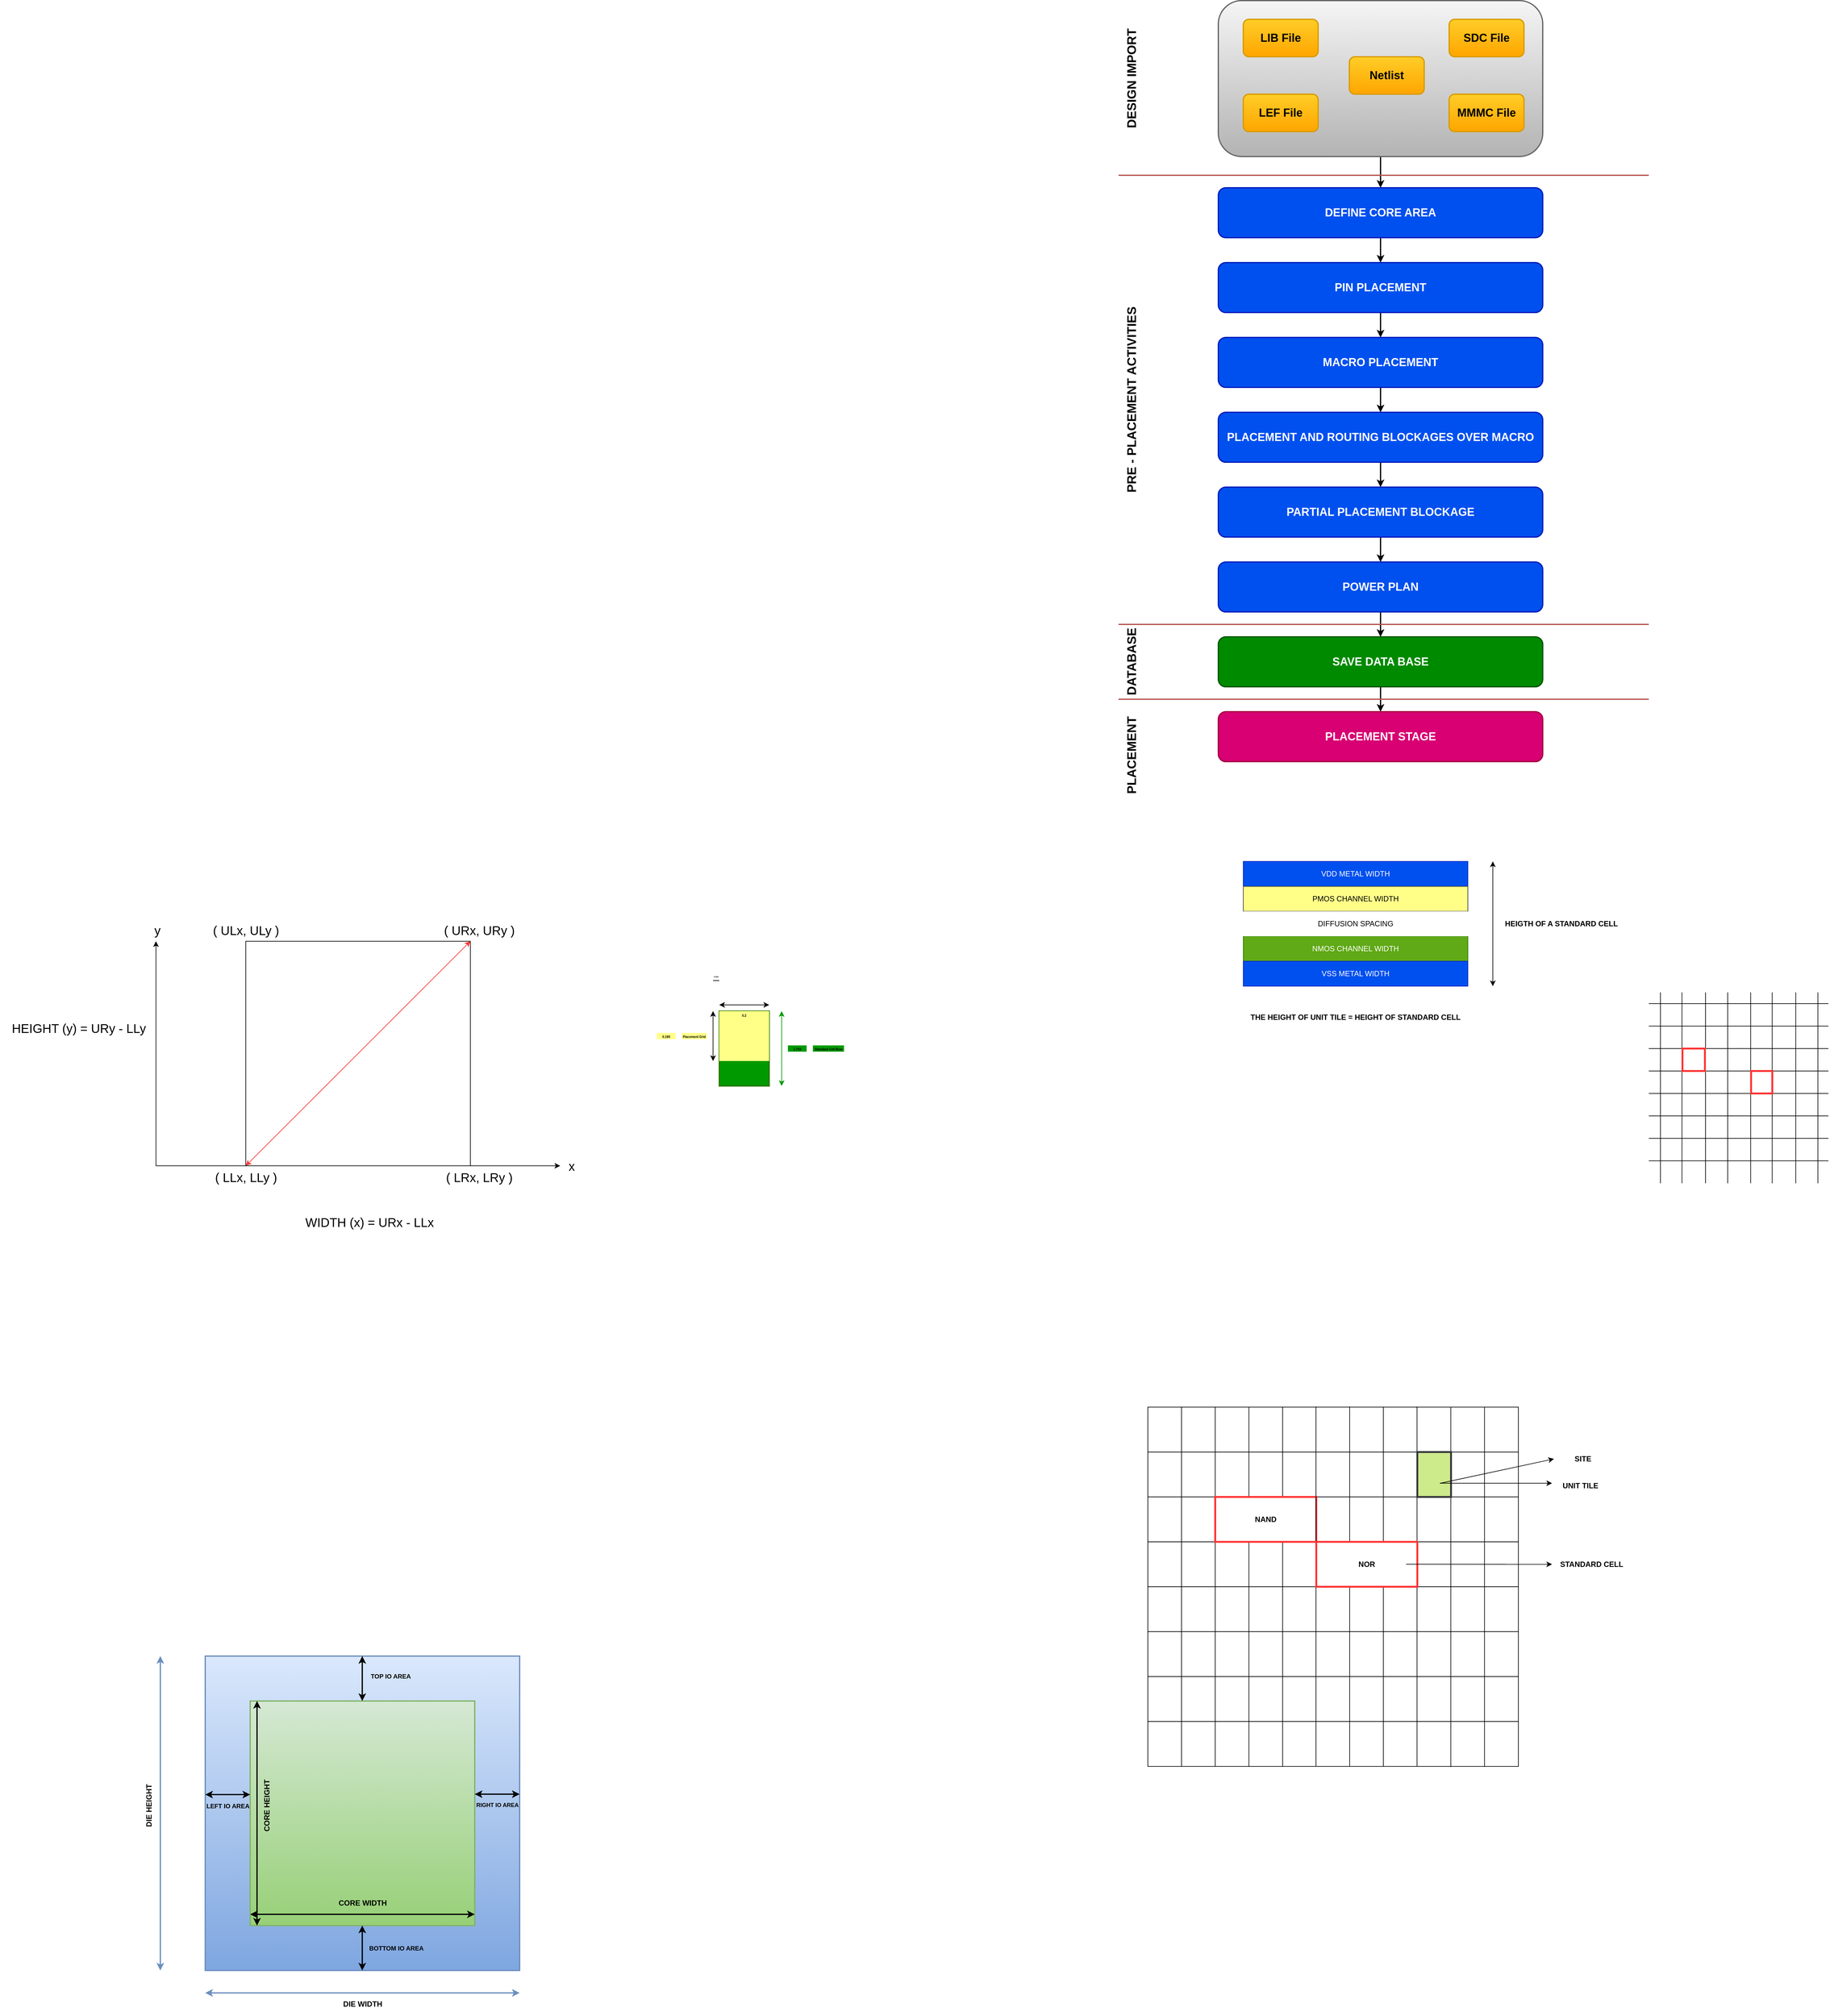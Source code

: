 <mxfile version="27.1.5">
  <diagram name="Page-1" id="ekzMZGjHH9j-4t2uULvl">
    <mxGraphModel dx="2982" dy="246" grid="1" gridSize="10" guides="1" tooltips="1" connect="1" arrows="1" fold="1" page="1" pageScale="1" pageWidth="850" pageHeight="1100" background="none" math="0" shadow="0">
      <root>
        <mxCell id="0" />
        <mxCell id="1" parent="0" />
        <mxCell id="lBjdTwQLwTv9FTWU_11X-15" value="" style="rounded=0;whiteSpace=wrap;html=1;fillColor=#009900;strokeColor=#2D7600;strokeWidth=2;fontColor=#ffffff;" vertex="1" parent="1">
          <mxGeometry x="-640" y="1680" width="80" height="120" as="geometry" />
        </mxCell>
        <mxCell id="rdmJ6DNgbbCMuEhDgJib-21" value="" style="edgeStyle=orthogonalEdgeStyle;rounded=0;orthogonalLoop=1;jettySize=auto;html=1;strokeWidth=2;fontSize=20;" parent="1" source="rdmJ6DNgbbCMuEhDgJib-19" target="rdmJ6DNgbbCMuEhDgJib-6" edge="1">
          <mxGeometry relative="1" as="geometry" />
        </mxCell>
        <mxCell id="rdmJ6DNgbbCMuEhDgJib-19" value="" style="rounded=1;whiteSpace=wrap;html=1;strokeWidth=2;fontSize=18;fillColor=#f5f5f5;gradientColor=#b3b3b3;strokeColor=#666666;" parent="1" vertex="1">
          <mxGeometry x="160" y="60" width="520" height="250" as="geometry" />
        </mxCell>
        <mxCell id="rdmJ6DNgbbCMuEhDgJib-1" value="Netlist" style="rounded=1;whiteSpace=wrap;html=1;fontStyle=1;strokeWidth=2;fontSize=18;fillColor=#ffcd28;gradientColor=#ffa500;strokeColor=#d79b00;" parent="1" vertex="1">
          <mxGeometry x="370" y="150" width="120" height="60" as="geometry" />
        </mxCell>
        <mxCell id="rdmJ6DNgbbCMuEhDgJib-2" value="LEF File" style="rounded=1;whiteSpace=wrap;html=1;fontStyle=1;strokeWidth=2;fontSize=18;fillColor=#ffcd28;gradientColor=#ffa500;strokeColor=#d79b00;" parent="1" vertex="1">
          <mxGeometry x="200" y="210" width="120" height="60" as="geometry" />
        </mxCell>
        <mxCell id="rdmJ6DNgbbCMuEhDgJib-3" value="LIB File" style="rounded=1;whiteSpace=wrap;html=1;fontStyle=1;strokeWidth=2;fontSize=18;fillColor=#ffcd28;gradientColor=#ffa500;strokeColor=#d79b00;" parent="1" vertex="1">
          <mxGeometry x="200" y="90" width="120" height="60" as="geometry" />
        </mxCell>
        <mxCell id="rdmJ6DNgbbCMuEhDgJib-4" value="SDC File" style="rounded=1;whiteSpace=wrap;html=1;fontStyle=1;strokeWidth=2;fontSize=18;fillColor=#ffcd28;gradientColor=#ffa500;strokeColor=#d79b00;" parent="1" vertex="1">
          <mxGeometry x="530" y="90" width="120" height="60" as="geometry" />
        </mxCell>
        <mxCell id="rdmJ6DNgbbCMuEhDgJib-5" value="MMMC File" style="rounded=1;whiteSpace=wrap;html=1;fontStyle=1;strokeWidth=2;fontSize=18;fillColor=#ffcd28;gradientColor=#ffa500;strokeColor=#d79b00;" parent="1" vertex="1">
          <mxGeometry x="530" y="210" width="120" height="60" as="geometry" />
        </mxCell>
        <mxCell id="rdmJ6DNgbbCMuEhDgJib-22" value="" style="edgeStyle=orthogonalEdgeStyle;rounded=0;orthogonalLoop=1;jettySize=auto;html=1;strokeWidth=2;fontSize=18;" parent="1" source="rdmJ6DNgbbCMuEhDgJib-6" target="rdmJ6DNgbbCMuEhDgJib-12" edge="1">
          <mxGeometry relative="1" as="geometry" />
        </mxCell>
        <mxCell id="rdmJ6DNgbbCMuEhDgJib-6" value="DEFINE CORE AREA" style="rounded=1;whiteSpace=wrap;html=1;fontStyle=1;strokeWidth=2;fillColor=#0050ef;fontColor=#ffffff;strokeColor=#001DBC;fontSize=18;" parent="1" vertex="1">
          <mxGeometry x="160" y="360" width="520" height="80" as="geometry" />
        </mxCell>
        <mxCell id="rdmJ6DNgbbCMuEhDgJib-23" value="" style="edgeStyle=orthogonalEdgeStyle;rounded=0;orthogonalLoop=1;jettySize=auto;html=1;strokeWidth=2;fontSize=18;" parent="1" source="rdmJ6DNgbbCMuEhDgJib-12" target="rdmJ6DNgbbCMuEhDgJib-13" edge="1">
          <mxGeometry relative="1" as="geometry" />
        </mxCell>
        <mxCell id="rdmJ6DNgbbCMuEhDgJib-12" value="PIN PLACEMENT" style="rounded=1;whiteSpace=wrap;html=1;fontStyle=1;strokeWidth=2;fillColor=#0050ef;strokeColor=#001DBC;fontColor=#ffffff;fontSize=18;" parent="1" vertex="1">
          <mxGeometry x="160" y="480" width="520" height="80" as="geometry" />
        </mxCell>
        <mxCell id="rdmJ6DNgbbCMuEhDgJib-24" value="" style="edgeStyle=orthogonalEdgeStyle;rounded=0;orthogonalLoop=1;jettySize=auto;html=1;strokeWidth=2;fontSize=18;" parent="1" source="rdmJ6DNgbbCMuEhDgJib-13" target="rdmJ6DNgbbCMuEhDgJib-14" edge="1">
          <mxGeometry relative="1" as="geometry" />
        </mxCell>
        <mxCell id="rdmJ6DNgbbCMuEhDgJib-13" value="MACRO PLACEMENT" style="rounded=1;whiteSpace=wrap;html=1;fontStyle=1;strokeWidth=2;fillColor=#0050ef;strokeColor=#001DBC;fontColor=#ffffff;fontSize=18;" parent="1" vertex="1">
          <mxGeometry x="160" y="600" width="520" height="80" as="geometry" />
        </mxCell>
        <mxCell id="rdmJ6DNgbbCMuEhDgJib-25" value="" style="edgeStyle=orthogonalEdgeStyle;rounded=0;orthogonalLoop=1;jettySize=auto;html=1;strokeWidth=2;fontSize=18;" parent="1" source="rdmJ6DNgbbCMuEhDgJib-14" target="rdmJ6DNgbbCMuEhDgJib-15" edge="1">
          <mxGeometry relative="1" as="geometry" />
        </mxCell>
        <mxCell id="rdmJ6DNgbbCMuEhDgJib-14" value="PLACEMENT AND ROUTING BLOCKAGES OVER MACRO" style="rounded=1;whiteSpace=wrap;html=1;fontStyle=1;strokeWidth=2;fillColor=#0050ef;strokeColor=#001DBC;fontColor=#ffffff;fontSize=18;" parent="1" vertex="1">
          <mxGeometry x="160" y="720" width="520" height="80" as="geometry" />
        </mxCell>
        <mxCell id="rdmJ6DNgbbCMuEhDgJib-26" value="" style="edgeStyle=orthogonalEdgeStyle;rounded=0;orthogonalLoop=1;jettySize=auto;html=1;strokeWidth=2;fontSize=18;" parent="1" source="rdmJ6DNgbbCMuEhDgJib-15" target="rdmJ6DNgbbCMuEhDgJib-16" edge="1">
          <mxGeometry relative="1" as="geometry" />
        </mxCell>
        <mxCell id="rdmJ6DNgbbCMuEhDgJib-15" value="PARTIAL PLACEMENT BLOCKAGE" style="rounded=1;whiteSpace=wrap;html=1;fontStyle=1;strokeWidth=2;fillColor=#0050ef;strokeColor=#001DBC;fontColor=#ffffff;fontSize=18;" parent="1" vertex="1">
          <mxGeometry x="160" y="840" width="520" height="80" as="geometry" />
        </mxCell>
        <mxCell id="rdmJ6DNgbbCMuEhDgJib-27" value="" style="edgeStyle=orthogonalEdgeStyle;rounded=0;orthogonalLoop=1;jettySize=auto;html=1;strokeWidth=2;fontSize=18;" parent="1" source="rdmJ6DNgbbCMuEhDgJib-16" target="rdmJ6DNgbbCMuEhDgJib-17" edge="1">
          <mxGeometry relative="1" as="geometry" />
        </mxCell>
        <mxCell id="rdmJ6DNgbbCMuEhDgJib-16" value="POWER PLAN" style="rounded=1;whiteSpace=wrap;html=1;fontStyle=1;strokeWidth=2;fillColor=#0050ef;strokeColor=#001DBC;fontColor=#ffffff;fontSize=18;" parent="1" vertex="1">
          <mxGeometry x="160" y="960" width="520" height="80" as="geometry" />
        </mxCell>
        <mxCell id="rdmJ6DNgbbCMuEhDgJib-28" value="" style="edgeStyle=orthogonalEdgeStyle;rounded=0;orthogonalLoop=1;jettySize=auto;html=1;strokeWidth=2;fontSize=18;" parent="1" source="rdmJ6DNgbbCMuEhDgJib-17" target="rdmJ6DNgbbCMuEhDgJib-18" edge="1">
          <mxGeometry relative="1" as="geometry" />
        </mxCell>
        <mxCell id="rdmJ6DNgbbCMuEhDgJib-17" value="SAVE DATA BASE" style="rounded=1;whiteSpace=wrap;html=1;fontStyle=1;strokeWidth=2;fillColor=#008a00;fontColor=#ffffff;strokeColor=#005700;fontSize=18;" parent="1" vertex="1">
          <mxGeometry x="160" y="1080" width="520" height="80" as="geometry" />
        </mxCell>
        <mxCell id="rdmJ6DNgbbCMuEhDgJib-18" value="PLACEMENT STAGE" style="rounded=1;whiteSpace=wrap;html=1;fontStyle=1;strokeWidth=2;fillColor=#d80073;fontColor=#ffffff;strokeColor=#A50040;fontSize=18;" parent="1" vertex="1">
          <mxGeometry x="160" y="1200" width="520" height="80" as="geometry" />
        </mxCell>
        <mxCell id="rdmJ6DNgbbCMuEhDgJib-29" value="DESIGN IMPORT" style="text;html=1;align=center;verticalAlign=middle;resizable=0;points=[];autosize=1;strokeColor=none;fillColor=none;fontSize=20;rotation=270;fontStyle=1;strokeWidth=2;" parent="1" vertex="1">
          <mxGeometry x="-70" y="165" width="180" height="40" as="geometry" />
        </mxCell>
        <mxCell id="rdmJ6DNgbbCMuEhDgJib-30" value="" style="html=1;rounded=0;strokeWidth=2;fillColor=#f8cecc;strokeColor=#b85450;endArrow=none;startFill=0;" parent="1" edge="1">
          <mxGeometry width="100" relative="1" as="geometry">
            <mxPoint y="1060" as="sourcePoint" />
            <mxPoint x="850" y="1060" as="targetPoint" />
          </mxGeometry>
        </mxCell>
        <mxCell id="rdmJ6DNgbbCMuEhDgJib-31" value="" style="html=1;rounded=0;strokeWidth=2;fillColor=#f8cecc;strokeColor=#b85450;endArrow=none;startFill=0;" parent="1" edge="1">
          <mxGeometry width="100" relative="1" as="geometry">
            <mxPoint y="1180" as="sourcePoint" />
            <mxPoint x="850" y="1180" as="targetPoint" />
          </mxGeometry>
        </mxCell>
        <mxCell id="rdmJ6DNgbbCMuEhDgJib-32" value="" style="html=1;rounded=0;strokeWidth=2;fillColor=#f8cecc;strokeColor=#b85450;endArrow=none;startFill=0;" parent="1" edge="1">
          <mxGeometry width="100" relative="1" as="geometry">
            <mxPoint y="340" as="sourcePoint" />
            <mxPoint x="850" y="340" as="targetPoint" />
          </mxGeometry>
        </mxCell>
        <mxCell id="rdmJ6DNgbbCMuEhDgJib-33" value="PRE - PLACEMENT ACTIVITIES" style="text;html=1;align=center;verticalAlign=middle;resizable=0;points=[];autosize=1;strokeColor=none;fillColor=none;fontSize=20;rotation=270;fontStyle=1;strokeWidth=2;" parent="1" vertex="1">
          <mxGeometry x="-140" y="680" width="320" height="40" as="geometry" />
        </mxCell>
        <mxCell id="rdmJ6DNgbbCMuEhDgJib-34" value="DATABASE" style="text;html=1;align=center;verticalAlign=middle;resizable=0;points=[];autosize=1;strokeColor=none;fillColor=none;fontSize=20;rotation=270;fontStyle=1;strokeWidth=2;" parent="1" vertex="1">
          <mxGeometry x="-45" y="1100" width="130" height="40" as="geometry" />
        </mxCell>
        <mxCell id="rdmJ6DNgbbCMuEhDgJib-35" value="PLACEMENT" style="text;html=1;align=center;verticalAlign=middle;resizable=0;points=[];autosize=1;strokeColor=none;fillColor=none;fontSize=20;rotation=270;fontStyle=1;strokeWidth=2;" parent="1" vertex="1">
          <mxGeometry x="-55" y="1250" width="150" height="40" as="geometry" />
        </mxCell>
        <mxCell id="rdmJ6DNgbbCMuEhDgJib-36" value="VDD METAL WIDTH" style="rounded=0;whiteSpace=wrap;html=1;fillColor=#0050ef;strokeColor=#001DBC;fontColor=#ffffff;" parent="1" vertex="1">
          <mxGeometry x="200" y="1440" width="360" height="40" as="geometry" />
        </mxCell>
        <mxCell id="rdmJ6DNgbbCMuEhDgJib-37" value="PMOS CHANNEL WIDTH" style="rounded=0;whiteSpace=wrap;html=1;fillColor=#ffff88;strokeColor=#36393d;" parent="1" vertex="1">
          <mxGeometry x="200" y="1480" width="360" height="40" as="geometry" />
        </mxCell>
        <mxCell id="rdmJ6DNgbbCMuEhDgJib-38" value="NMOS CHANNEL WIDTH" style="rounded=0;whiteSpace=wrap;html=1;fillColor=#60a917;fontColor=#ffffff;strokeColor=#2D7600;" parent="1" vertex="1">
          <mxGeometry x="200" y="1560" width="360" height="40" as="geometry" />
        </mxCell>
        <mxCell id="rdmJ6DNgbbCMuEhDgJib-39" value="VSS METAL WIDTH" style="rounded=0;whiteSpace=wrap;html=1;fillColor=#0050ef;fontColor=#ffffff;strokeColor=#001DBC;" parent="1" vertex="1">
          <mxGeometry x="200" y="1600" width="360" height="40" as="geometry" />
        </mxCell>
        <mxCell id="rdmJ6DNgbbCMuEhDgJib-41" value="DIFFUSION SPACING" style="rounded=0;whiteSpace=wrap;html=1;strokeColor=none;" parent="1" vertex="1">
          <mxGeometry x="200" y="1520" width="360" height="40" as="geometry" />
        </mxCell>
        <mxCell id="rdmJ6DNgbbCMuEhDgJib-42" value="" style="endArrow=classic;startArrow=classic;html=1;rounded=0;" parent="1" edge="1">
          <mxGeometry width="50" height="50" relative="1" as="geometry">
            <mxPoint x="600" y="1640" as="sourcePoint" />
            <mxPoint x="600" y="1440" as="targetPoint" />
          </mxGeometry>
        </mxCell>
        <mxCell id="rdmJ6DNgbbCMuEhDgJib-46" value="HEIGTH OF A STANDARD CELL" style="rounded=0;whiteSpace=wrap;html=1;strokeColor=none;fontStyle=1" parent="1" vertex="1">
          <mxGeometry x="610" y="1520" width="200" height="40" as="geometry" />
        </mxCell>
        <mxCell id="rdmJ6DNgbbCMuEhDgJib-47" value="THE HEIGHT OF UNIT TILE = HEIGHT OF STANDARD CELL" style="rounded=0;whiteSpace=wrap;html=1;strokeColor=none;fontStyle=1" parent="1" vertex="1">
          <mxGeometry x="200" y="1670" width="360" height="40" as="geometry" />
        </mxCell>
        <mxCell id="rdmJ6DNgbbCMuEhDgJib-48" value="" style="endArrow=none;html=1;rounded=0;" parent="1" edge="1">
          <mxGeometry width="50" height="50" relative="1" as="geometry">
            <mxPoint x="850" y="1668" as="sourcePoint" />
            <mxPoint x="1138" y="1668" as="targetPoint" />
          </mxGeometry>
        </mxCell>
        <mxCell id="rdmJ6DNgbbCMuEhDgJib-50" value="" style="endArrow=none;html=1;rounded=0;" parent="1" edge="1">
          <mxGeometry width="50" height="50" relative="1" as="geometry">
            <mxPoint x="850" y="1704" as="sourcePoint" />
            <mxPoint x="1138" y="1704" as="targetPoint" />
          </mxGeometry>
        </mxCell>
        <mxCell id="rdmJ6DNgbbCMuEhDgJib-52" value="" style="endArrow=none;html=1;rounded=0;" parent="1" edge="1">
          <mxGeometry width="50" height="50" relative="1" as="geometry">
            <mxPoint x="850" y="1740" as="sourcePoint" />
            <mxPoint x="1138" y="1740" as="targetPoint" />
          </mxGeometry>
        </mxCell>
        <mxCell id="rdmJ6DNgbbCMuEhDgJib-54" value="" style="endArrow=none;html=1;rounded=0;" parent="1" edge="1">
          <mxGeometry width="50" height="50" relative="1" as="geometry">
            <mxPoint x="850" y="1776" as="sourcePoint" />
            <mxPoint x="1138" y="1776" as="targetPoint" />
          </mxGeometry>
        </mxCell>
        <mxCell id="rdmJ6DNgbbCMuEhDgJib-56" value="" style="endArrow=none;html=1;rounded=0;" parent="1" edge="1">
          <mxGeometry width="50" height="50" relative="1" as="geometry">
            <mxPoint x="850" y="1812" as="sourcePoint" />
            <mxPoint x="1138" y="1812" as="targetPoint" />
          </mxGeometry>
        </mxCell>
        <mxCell id="rdmJ6DNgbbCMuEhDgJib-58" value="" style="endArrow=none;html=1;rounded=0;" parent="1" edge="1">
          <mxGeometry width="50" height="50" relative="1" as="geometry">
            <mxPoint x="850" y="1848" as="sourcePoint" />
            <mxPoint x="1138" y="1848" as="targetPoint" />
          </mxGeometry>
        </mxCell>
        <mxCell id="rdmJ6DNgbbCMuEhDgJib-60" value="" style="endArrow=none;html=1;rounded=0;" parent="1" edge="1">
          <mxGeometry width="50" height="50" relative="1" as="geometry">
            <mxPoint x="850" y="1884" as="sourcePoint" />
            <mxPoint x="1138" y="1884" as="targetPoint" />
          </mxGeometry>
        </mxCell>
        <mxCell id="rdmJ6DNgbbCMuEhDgJib-62" value="" style="endArrow=none;html=1;rounded=0;" parent="1" edge="1">
          <mxGeometry width="50" height="50" relative="1" as="geometry">
            <mxPoint x="850" y="1920" as="sourcePoint" />
            <mxPoint x="1138" y="1920" as="targetPoint" />
          </mxGeometry>
        </mxCell>
        <mxCell id="rdmJ6DNgbbCMuEhDgJib-64" value="" style="endArrow=none;html=1;rounded=0;" parent="1" edge="1">
          <mxGeometry width="50" height="50" relative="1" as="geometry">
            <mxPoint x="868.71" y="1650" as="sourcePoint" />
            <mxPoint x="868.71" y="1956" as="targetPoint" />
          </mxGeometry>
        </mxCell>
        <mxCell id="rdmJ6DNgbbCMuEhDgJib-66" value="" style="endArrow=none;html=1;rounded=0;" parent="1" edge="1">
          <mxGeometry width="50" height="50" relative="1" as="geometry">
            <mxPoint x="903.21" y="1650" as="sourcePoint" />
            <mxPoint x="903.21" y="1956" as="targetPoint" />
          </mxGeometry>
        </mxCell>
        <mxCell id="rdmJ6DNgbbCMuEhDgJib-68" value="" style="endArrow=none;html=1;rounded=0;" parent="1" edge="1">
          <mxGeometry width="50" height="50" relative="1" as="geometry">
            <mxPoint x="941" y="1650" as="sourcePoint" />
            <mxPoint x="941" y="1956" as="targetPoint" />
          </mxGeometry>
        </mxCell>
        <mxCell id="rdmJ6DNgbbCMuEhDgJib-70" value="" style="endArrow=none;html=1;rounded=0;" parent="1" edge="1">
          <mxGeometry width="50" height="50" relative="1" as="geometry">
            <mxPoint x="976.5" y="1650" as="sourcePoint" />
            <mxPoint x="976.5" y="1956" as="targetPoint" />
          </mxGeometry>
        </mxCell>
        <mxCell id="rdmJ6DNgbbCMuEhDgJib-72" value="" style="endArrow=none;html=1;rounded=0;" parent="1" edge="1">
          <mxGeometry width="50" height="50" relative="1" as="geometry">
            <mxPoint x="1013.33" y="1650" as="sourcePoint" />
            <mxPoint x="1013.33" y="1956" as="targetPoint" />
          </mxGeometry>
        </mxCell>
        <mxCell id="rdmJ6DNgbbCMuEhDgJib-74" value="" style="endArrow=none;html=1;rounded=0;" parent="1" edge="1">
          <mxGeometry width="50" height="50" relative="1" as="geometry">
            <mxPoint x="1047.83" y="1650" as="sourcePoint" />
            <mxPoint x="1047.83" y="1956" as="targetPoint" />
          </mxGeometry>
        </mxCell>
        <mxCell id="rdmJ6DNgbbCMuEhDgJib-76" value="" style="endArrow=none;html=1;rounded=0;" parent="1" edge="1">
          <mxGeometry width="50" height="50" relative="1" as="geometry">
            <mxPoint x="1085.62" y="1650" as="sourcePoint" />
            <mxPoint x="1085.62" y="1956" as="targetPoint" />
          </mxGeometry>
        </mxCell>
        <mxCell id="rdmJ6DNgbbCMuEhDgJib-78" value="" style="endArrow=none;html=1;rounded=0;" parent="1" edge="1">
          <mxGeometry width="50" height="50" relative="1" as="geometry">
            <mxPoint x="1121.12" y="1650" as="sourcePoint" />
            <mxPoint x="1121.12" y="1956" as="targetPoint" />
          </mxGeometry>
        </mxCell>
        <mxCell id="rdmJ6DNgbbCMuEhDgJib-81" value="" style="rounded=0;whiteSpace=wrap;html=1;strokeWidth=3;strokeColor=#FF3333;" parent="1" vertex="1">
          <mxGeometry x="904" y="1740" width="36" height="36" as="geometry" />
        </mxCell>
        <mxCell id="rdmJ6DNgbbCMuEhDgJib-82" value="" style="rounded=0;whiteSpace=wrap;html=1;strokeWidth=3;strokeColor=#FF3333;" parent="1" vertex="1">
          <mxGeometry x="1014" y="1776" width="34" height="36" as="geometry" />
        </mxCell>
        <mxCell id="rdmJ6DNgbbCMuEhDgJib-84" value="" style="rounded=0;whiteSpace=wrap;html=1;" parent="1" vertex="1">
          <mxGeometry x="47" y="2386.86" width="594" height="72" as="geometry" />
        </mxCell>
        <mxCell id="rdmJ6DNgbbCMuEhDgJib-85" value="" style="rounded=0;whiteSpace=wrap;html=1;" parent="1" vertex="1">
          <mxGeometry x="47" y="2458.86" width="594" height="72" as="geometry" />
        </mxCell>
        <mxCell id="rdmJ6DNgbbCMuEhDgJib-86" value="" style="rounded=0;whiteSpace=wrap;html=1;" parent="1" vertex="1">
          <mxGeometry x="47" y="2530.86" width="594" height="72" as="geometry" />
        </mxCell>
        <mxCell id="rdmJ6DNgbbCMuEhDgJib-87" value="" style="rounded=0;whiteSpace=wrap;html=1;" parent="1" vertex="1">
          <mxGeometry x="47" y="2602.86" width="594" height="72" as="geometry" />
        </mxCell>
        <mxCell id="rdmJ6DNgbbCMuEhDgJib-88" value="" style="rounded=0;whiteSpace=wrap;html=1;" parent="1" vertex="1">
          <mxGeometry x="47" y="2674.86" width="594" height="72" as="geometry" />
        </mxCell>
        <mxCell id="rdmJ6DNgbbCMuEhDgJib-89" value="" style="rounded=0;whiteSpace=wrap;html=1;" parent="1" vertex="1">
          <mxGeometry x="47" y="2746.86" width="594" height="72" as="geometry" />
        </mxCell>
        <mxCell id="rdmJ6DNgbbCMuEhDgJib-90" value="" style="rounded=0;whiteSpace=wrap;html=1;" parent="1" vertex="1">
          <mxGeometry x="47" y="2818.86" width="594" height="72" as="geometry" />
        </mxCell>
        <mxCell id="rdmJ6DNgbbCMuEhDgJib-83" value="" style="rounded=0;whiteSpace=wrap;html=1;" parent="1" vertex="1">
          <mxGeometry x="47" y="2314.86" width="594" height="72" as="geometry" />
        </mxCell>
        <mxCell id="rdmJ6DNgbbCMuEhDgJib-99" value="" style="endArrow=none;html=1;rounded=0;" parent="1" edge="1">
          <mxGeometry width="50" height="50" relative="1" as="geometry">
            <mxPoint x="101" y="2890.857" as="sourcePoint" />
            <mxPoint x="101" y="2314.43" as="targetPoint" />
          </mxGeometry>
        </mxCell>
        <mxCell id="rdmJ6DNgbbCMuEhDgJib-100" value="" style="endArrow=none;html=1;rounded=0;" parent="1" edge="1">
          <mxGeometry width="50" height="50" relative="1" as="geometry">
            <mxPoint x="155" y="2890.857" as="sourcePoint" />
            <mxPoint x="155" y="2314.43" as="targetPoint" />
          </mxGeometry>
        </mxCell>
        <mxCell id="rdmJ6DNgbbCMuEhDgJib-101" value="" style="endArrow=none;html=1;rounded=0;" parent="1" edge="1">
          <mxGeometry width="50" height="50" relative="1" as="geometry">
            <mxPoint x="209" y="2891.287" as="sourcePoint" />
            <mxPoint x="209" y="2314.86" as="targetPoint" />
          </mxGeometry>
        </mxCell>
        <mxCell id="rdmJ6DNgbbCMuEhDgJib-102" value="" style="endArrow=none;html=1;rounded=0;" parent="1" edge="1">
          <mxGeometry width="50" height="50" relative="1" as="geometry">
            <mxPoint x="263" y="2890.857" as="sourcePoint" />
            <mxPoint x="263" y="2314.43" as="targetPoint" />
          </mxGeometry>
        </mxCell>
        <mxCell id="rdmJ6DNgbbCMuEhDgJib-108" value="NAND" style="rounded=0;whiteSpace=wrap;html=1;strokeColor=#FF3333;strokeWidth=3;fontStyle=1" parent="1" vertex="1">
          <mxGeometry x="155" y="2458.86" width="162" height="72" as="geometry" />
        </mxCell>
        <mxCell id="rdmJ6DNgbbCMuEhDgJib-110" value="" style="endArrow=none;html=1;rounded=0;" parent="1" edge="1">
          <mxGeometry width="50" height="50" relative="1" as="geometry">
            <mxPoint x="316.52" y="2890.427" as="sourcePoint" />
            <mxPoint x="316.52" y="2314" as="targetPoint" />
          </mxGeometry>
        </mxCell>
        <mxCell id="rdmJ6DNgbbCMuEhDgJib-111" value="" style="endArrow=none;html=1;rounded=0;" parent="1" edge="1">
          <mxGeometry width="50" height="50" relative="1" as="geometry">
            <mxPoint x="370.52" y="2890.427" as="sourcePoint" />
            <mxPoint x="370.52" y="2314" as="targetPoint" />
          </mxGeometry>
        </mxCell>
        <mxCell id="rdmJ6DNgbbCMuEhDgJib-112" value="" style="endArrow=none;html=1;rounded=0;" parent="1" edge="1">
          <mxGeometry width="50" height="50" relative="1" as="geometry">
            <mxPoint x="424.52" y="2890.857" as="sourcePoint" />
            <mxPoint x="424.52" y="2314.43" as="targetPoint" />
          </mxGeometry>
        </mxCell>
        <mxCell id="rdmJ6DNgbbCMuEhDgJib-113" value="" style="endArrow=none;html=1;rounded=0;" parent="1" edge="1">
          <mxGeometry width="50" height="50" relative="1" as="geometry">
            <mxPoint x="478.52" y="2890.427" as="sourcePoint" />
            <mxPoint x="478.52" y="2314" as="targetPoint" />
          </mxGeometry>
        </mxCell>
        <mxCell id="rdmJ6DNgbbCMuEhDgJib-114" value="" style="endArrow=none;html=1;rounded=0;" parent="1" edge="1">
          <mxGeometry width="50" height="50" relative="1" as="geometry">
            <mxPoint x="532.67" y="2891.717" as="sourcePoint" />
            <mxPoint x="532.67" y="2315.29" as="targetPoint" />
          </mxGeometry>
        </mxCell>
        <mxCell id="rdmJ6DNgbbCMuEhDgJib-115" value="" style="endArrow=none;html=1;rounded=0;" parent="1" edge="1">
          <mxGeometry width="50" height="50" relative="1" as="geometry">
            <mxPoint x="586.67" y="2891.287" as="sourcePoint" />
            <mxPoint x="586.67" y="2314.86" as="targetPoint" />
          </mxGeometry>
        </mxCell>
        <mxCell id="rdmJ6DNgbbCMuEhDgJib-116" value="NOR" style="rounded=0;whiteSpace=wrap;html=1;strokeColor=#FF3333;strokeWidth=3;fontStyle=1" parent="1" vertex="1">
          <mxGeometry x="317" y="2530.86" width="162" height="72" as="geometry" />
        </mxCell>
        <mxCell id="rdmJ6DNgbbCMuEhDgJib-117" value="" style="rounded=0;whiteSpace=wrap;html=1;strokeColor=#36393d;strokeWidth=3;fontStyle=1;fillColor=#cdeb8b;" parent="1" vertex="1">
          <mxGeometry x="479" y="2386.86" width="54" height="72" as="geometry" />
        </mxCell>
        <mxCell id="rdmJ6DNgbbCMuEhDgJib-118" value="" style="endArrow=classic;html=1;rounded=0;" parent="1" edge="1">
          <mxGeometry width="50" height="50" relative="1" as="geometry">
            <mxPoint x="515" y="2436.86" as="sourcePoint" />
            <mxPoint x="695" y="2436.86" as="targetPoint" />
          </mxGeometry>
        </mxCell>
        <mxCell id="rdmJ6DNgbbCMuEhDgJib-119" value="" style="endArrow=classic;html=1;rounded=0;" parent="1" edge="1">
          <mxGeometry width="50" height="50" relative="1" as="geometry">
            <mxPoint x="461" y="2566.72" as="sourcePoint" />
            <mxPoint x="695" y="2566.86" as="targetPoint" />
          </mxGeometry>
        </mxCell>
        <mxCell id="rdmJ6DNgbbCMuEhDgJib-120" value="UNIT TILE" style="text;html=1;align=center;verticalAlign=middle;resizable=0;points=[];autosize=1;strokeColor=none;fillColor=none;fontStyle=1" parent="1" vertex="1">
          <mxGeometry x="695" y="2422.86" width="90" height="36" as="geometry" />
        </mxCell>
        <mxCell id="rdmJ6DNgbbCMuEhDgJib-121" value="STANDARD CELL" style="text;html=1;align=center;verticalAlign=middle;resizable=0;points=[];autosize=1;strokeColor=none;fillColor=none;fontStyle=1" parent="1" vertex="1">
          <mxGeometry x="695" y="2548.86" width="126" height="36" as="geometry" />
        </mxCell>
        <mxCell id="rdmJ6DNgbbCMuEhDgJib-122" value="" style="whiteSpace=wrap;html=1;aspect=fixed;fontSize=20;" parent="1" vertex="1">
          <mxGeometry x="-1399" y="1568" width="360" height="360" as="geometry" />
        </mxCell>
        <mxCell id="rdmJ6DNgbbCMuEhDgJib-123" value="( LLx, LLy )" style="text;html=1;align=center;verticalAlign=middle;resizable=0;points=[];autosize=1;strokeColor=none;fillColor=none;fontSize=20;" parent="1" vertex="1">
          <mxGeometry x="-1462" y="1928" width="126" height="36" as="geometry" />
        </mxCell>
        <mxCell id="rdmJ6DNgbbCMuEhDgJib-124" value="( LRx, LRy )" style="text;html=1;align=center;verticalAlign=middle;resizable=0;points=[];autosize=1;strokeColor=none;fillColor=none;fontSize=20;" parent="1" vertex="1">
          <mxGeometry x="-1097" y="1928" width="144" height="36" as="geometry" />
        </mxCell>
        <mxCell id="rdmJ6DNgbbCMuEhDgJib-125" value="( ULx, ULy )" style="text;html=1;align=center;verticalAlign=middle;resizable=0;points=[];autosize=1;strokeColor=none;fillColor=none;fontSize=20;" parent="1" vertex="1">
          <mxGeometry x="-1471" y="1532" width="144" height="36" as="geometry" />
        </mxCell>
        <mxCell id="rdmJ6DNgbbCMuEhDgJib-126" value="( URx, URy )" style="text;html=1;align=center;verticalAlign=middle;resizable=0;points=[];autosize=1;strokeColor=none;fillColor=none;fontSize=20;" parent="1" vertex="1">
          <mxGeometry x="-1097" y="1532" width="144" height="36" as="geometry" />
        </mxCell>
        <mxCell id="rdmJ6DNgbbCMuEhDgJib-127" value="" style="endArrow=classic;startArrow=classic;html=1;rounded=0;exitX=0;exitY=1;exitDx=0;exitDy=0;fontSize=20;fontColor=#FF3333;strokeColor=#FF3333;" parent="1" source="rdmJ6DNgbbCMuEhDgJib-122" edge="1">
          <mxGeometry width="50" height="50" relative="1" as="geometry">
            <mxPoint x="-1255" y="1928" as="sourcePoint" />
            <mxPoint x="-1039" y="1568" as="targetPoint" />
          </mxGeometry>
        </mxCell>
        <mxCell id="rdmJ6DNgbbCMuEhDgJib-128" value="" style="endArrow=classic;html=1;rounded=0;fontSize=20;" parent="1" edge="1">
          <mxGeometry width="50" height="50" relative="1" as="geometry">
            <mxPoint x="-1543" y="1928" as="sourcePoint" />
            <mxPoint x="-1543" y="1568" as="targetPoint" />
          </mxGeometry>
        </mxCell>
        <mxCell id="rdmJ6DNgbbCMuEhDgJib-129" value="" style="endArrow=classic;html=1;rounded=0;fontSize=20;" parent="1" edge="1">
          <mxGeometry width="50" height="50" relative="1" as="geometry">
            <mxPoint x="-1543" y="1928" as="sourcePoint" />
            <mxPoint x="-895" y="1928" as="targetPoint" />
          </mxGeometry>
        </mxCell>
        <mxCell id="rdmJ6DNgbbCMuEhDgJib-130" value="y" style="text;html=1;align=center;verticalAlign=middle;resizable=0;points=[];autosize=1;strokeColor=none;fillColor=none;fontSize=20;" parent="1" vertex="1">
          <mxGeometry x="-1568" y="1532" width="54" height="36" as="geometry" />
        </mxCell>
        <mxCell id="rdmJ6DNgbbCMuEhDgJib-131" value="x" style="text;html=1;align=center;verticalAlign=middle;resizable=0;points=[];autosize=1;strokeColor=none;fillColor=none;fontSize=20;" parent="1" vertex="1">
          <mxGeometry x="-904" y="1910" width="54" height="36" as="geometry" />
        </mxCell>
        <mxCell id="rdmJ6DNgbbCMuEhDgJib-132" value="HEIGHT (y) = URy - LLy" style="text;html=1;align=center;verticalAlign=middle;resizable=0;points=[];autosize=1;strokeColor=none;fillColor=none;fontSize=20;" parent="1" vertex="1">
          <mxGeometry x="-1793" y="1689" width="252" height="36" as="geometry" />
        </mxCell>
        <mxCell id="rdmJ6DNgbbCMuEhDgJib-133" value="WIDTH (x) = URx - LLx" style="text;html=1;align=center;verticalAlign=middle;resizable=0;points=[];autosize=1;strokeColor=none;fillColor=none;fontSize=20;" parent="1" vertex="1">
          <mxGeometry x="-1318" y="2000" width="234" height="36" as="geometry" />
        </mxCell>
        <mxCell id="rdmJ6DNgbbCMuEhDgJib-136" value="" style="whiteSpace=wrap;html=1;aspect=fixed;fontSize=20;fillColor=#dae8fc;strokeColor=#6c8ebf;gradientColor=#7ea6e0;strokeWidth=2;" parent="1" vertex="1">
          <mxGeometry x="-1464" y="2714" width="504" height="504" as="geometry" />
        </mxCell>
        <mxCell id="rdmJ6DNgbbCMuEhDgJib-135" value="" style="whiteSpace=wrap;html=1;aspect=fixed;fontSize=20;fillColor=#d5e8d4;strokeColor=#82b366;gradientColor=#97d077;strokeWidth=2;" parent="1" vertex="1">
          <mxGeometry x="-1392" y="2786" width="360" height="360" as="geometry" />
        </mxCell>
        <mxCell id="rdmJ6DNgbbCMuEhDgJib-137" value="" style="endArrow=classic;startArrow=classic;html=1;rounded=0;fillColor=#dae8fc;gradientColor=#7ea6e0;strokeColor=#6c8ebf;fontStyle=1;strokeWidth=2;" parent="1" edge="1">
          <mxGeometry width="50" height="50" relative="1" as="geometry">
            <mxPoint x="-1464" y="3254" as="sourcePoint" />
            <mxPoint x="-960" y="3254" as="targetPoint" />
          </mxGeometry>
        </mxCell>
        <mxCell id="rdmJ6DNgbbCMuEhDgJib-138" value="" style="endArrow=classic;startArrow=classic;html=1;rounded=0;fillColor=#dae8fc;gradientColor=#7ea6e0;strokeColor=#6c8ebf;fontStyle=1;strokeWidth=2;" parent="1" edge="1">
          <mxGeometry width="50" height="50" relative="1" as="geometry">
            <mxPoint x="-1536" y="3218" as="sourcePoint" />
            <mxPoint x="-1536" y="2714" as="targetPoint" />
          </mxGeometry>
        </mxCell>
        <mxCell id="rdmJ6DNgbbCMuEhDgJib-139" value="DIE WIDTH" style="text;html=1;align=center;verticalAlign=middle;resizable=0;points=[];autosize=1;strokeColor=none;fillColor=none;fontStyle=1" parent="1" vertex="1">
          <mxGeometry x="-1257" y="3254" width="90" height="36" as="geometry" />
        </mxCell>
        <mxCell id="rdmJ6DNgbbCMuEhDgJib-140" value="DIE HEIGHT" style="text;html=1;align=center;verticalAlign=middle;resizable=0;points=[];autosize=1;strokeColor=none;fillColor=none;fontStyle=1;rotation=270;" parent="1" vertex="1">
          <mxGeometry x="-1608" y="2936" width="108" height="36" as="geometry" />
        </mxCell>
        <mxCell id="rdmJ6DNgbbCMuEhDgJib-141" value="" style="endArrow=classic;startArrow=classic;html=1;rounded=0;strokeWidth=2;" parent="1" edge="1">
          <mxGeometry width="50" height="50" relative="1" as="geometry">
            <mxPoint x="-1392" y="3128" as="sourcePoint" />
            <mxPoint x="-1032" y="3128" as="targetPoint" />
          </mxGeometry>
        </mxCell>
        <mxCell id="rdmJ6DNgbbCMuEhDgJib-142" value="" style="endArrow=classic;startArrow=classic;html=1;rounded=0;strokeWidth=2;" parent="1" edge="1">
          <mxGeometry width="50" height="50" relative="1" as="geometry">
            <mxPoint x="-1381" y="3146" as="sourcePoint" />
            <mxPoint x="-1381" y="2786" as="targetPoint" />
          </mxGeometry>
        </mxCell>
        <mxCell id="rdmJ6DNgbbCMuEhDgJib-144" value="CORE HEIGHT" style="text;html=1;align=center;verticalAlign=middle;resizable=0;points=[];autosize=1;strokeColor=none;fillColor=none;fontStyle=1;rotation=270;" parent="1" vertex="1">
          <mxGeometry x="-1428" y="2936" width="126" height="36" as="geometry" />
        </mxCell>
        <mxCell id="rdmJ6DNgbbCMuEhDgJib-145" value="CORE WIDTH" style="text;html=1;align=center;verticalAlign=middle;resizable=0;points=[];autosize=1;strokeColor=none;fillColor=none;fontStyle=1" parent="1" vertex="1">
          <mxGeometry x="-1266" y="3092" width="108" height="36" as="geometry" />
        </mxCell>
        <mxCell id="rdmJ6DNgbbCMuEhDgJib-146" value="" style="endArrow=classic;startArrow=classic;html=1;rounded=0;strokeWidth=2;" parent="1" edge="1">
          <mxGeometry width="50" height="50" relative="1" as="geometry">
            <mxPoint x="-1464" y="2936" as="sourcePoint" />
            <mxPoint x="-1392" y="2936" as="targetPoint" />
          </mxGeometry>
        </mxCell>
        <mxCell id="rdmJ6DNgbbCMuEhDgJib-147" value="" style="endArrow=classic;startArrow=classic;html=1;rounded=0;strokeWidth=2;" parent="1" edge="1">
          <mxGeometry width="50" height="50" relative="1" as="geometry">
            <mxPoint x="-1032" y="2935.39" as="sourcePoint" />
            <mxPoint x="-960" y="2935.39" as="targetPoint" />
          </mxGeometry>
        </mxCell>
        <mxCell id="rdmJ6DNgbbCMuEhDgJib-148" value="LEFT IO AREA" style="text;html=1;align=center;verticalAlign=middle;resizable=0;points=[];autosize=1;strokeColor=none;fillColor=none;fontStyle=1;fontSize=10;" parent="1" vertex="1">
          <mxGeometry x="-1482" y="2936" width="108" height="36" as="geometry" />
        </mxCell>
        <mxCell id="rdmJ6DNgbbCMuEhDgJib-149" value="RIGHT IO AREA" style="text;html=1;align=center;verticalAlign=middle;resizable=0;points=[];autosize=1;strokeColor=none;fillColor=none;fontStyle=1;fontSize=9;" parent="1" vertex="1">
          <mxGeometry x="-1050" y="2935" width="108" height="36" as="geometry" />
        </mxCell>
        <mxCell id="rdmJ6DNgbbCMuEhDgJib-150" value="" style="endArrow=classic;startArrow=classic;html=1;rounded=0;strokeWidth=2;" parent="1" edge="1">
          <mxGeometry width="50" height="50" relative="1" as="geometry">
            <mxPoint x="-1212.3" y="2786" as="sourcePoint" />
            <mxPoint x="-1212.3" y="2714" as="targetPoint" />
          </mxGeometry>
        </mxCell>
        <mxCell id="rdmJ6DNgbbCMuEhDgJib-151" value="" style="endArrow=classic;startArrow=classic;html=1;rounded=0;strokeWidth=2;" parent="1" edge="1">
          <mxGeometry width="50" height="50" relative="1" as="geometry">
            <mxPoint x="-1212.3" y="3218" as="sourcePoint" />
            <mxPoint x="-1212.3" y="3146" as="targetPoint" />
          </mxGeometry>
        </mxCell>
        <mxCell id="rdmJ6DNgbbCMuEhDgJib-152" value="TOP IO AREA" style="text;html=1;align=center;verticalAlign=middle;resizable=0;points=[];autosize=1;strokeColor=none;fillColor=none;fontStyle=1;fontSize=10;" parent="1" vertex="1">
          <mxGeometry x="-1212" y="2728" width="90" height="36" as="geometry" />
        </mxCell>
        <mxCell id="rdmJ6DNgbbCMuEhDgJib-153" value="BOTTOM IO AREA" style="text;html=1;align=center;verticalAlign=middle;resizable=0;points=[];autosize=1;strokeColor=none;fillColor=none;fontStyle=1;fontSize=10;" parent="1" vertex="1">
          <mxGeometry x="-1221" y="3164" width="126" height="36" as="geometry" />
        </mxCell>
        <mxCell id="lBjdTwQLwTv9FTWU_11X-1" value="" style="endArrow=classic;html=1;rounded=0;" edge="1" parent="1">
          <mxGeometry width="50" height="50" relative="1" as="geometry">
            <mxPoint x="516" y="2436.86" as="sourcePoint" />
            <mxPoint x="698" y="2397.86" as="targetPoint" />
          </mxGeometry>
        </mxCell>
        <mxCell id="lBjdTwQLwTv9FTWU_11X-2" value="SITE" style="text;html=1;align=center;verticalAlign=middle;resizable=0;points=[];autosize=1;strokeColor=none;fillColor=none;fontStyle=1" vertex="1" parent="1">
          <mxGeometry x="721" y="2384.86" width="45" height="26" as="geometry" />
        </mxCell>
        <mxCell id="lBjdTwQLwTv9FTWU_11X-3" value="" style="endArrow=none;html=1;rounded=0;" edge="1" parent="1">
          <mxGeometry width="50" height="50" relative="1" as="geometry">
            <mxPoint x="-650" y="1631" as="sourcePoint" />
            <mxPoint x="-640" y="1631" as="targetPoint" />
          </mxGeometry>
        </mxCell>
        <mxCell id="lBjdTwQLwTv9FTWU_11X-11" value="0.005" style="rounded=0;whiteSpace=wrap;html=1;fontSize=3;strokeColor=none;fontStyle=1" vertex="1" parent="1">
          <mxGeometry x="-660" y="1620" width="30" height="10" as="geometry" />
        </mxCell>
        <mxCell id="lBjdTwQLwTv9FTWU_11X-14" value="" style="rounded=0;whiteSpace=wrap;html=1;fillColor=#ffff88;strokeColor=none;" vertex="1" parent="1">
          <mxGeometry x="-640" y="1680" width="80" height="80" as="geometry" />
        </mxCell>
        <mxCell id="lBjdTwQLwTv9FTWU_11X-12" value="0.2" style="rounded=0;whiteSpace=wrap;html=1;fontSize=5;strokeColor=none;fontStyle=1;fillColor=#ffff88;" vertex="1" parent="1">
          <mxGeometry x="-615" y="1681" width="30" height="10" as="geometry" />
        </mxCell>
        <mxCell id="lBjdTwQLwTv9FTWU_11X-17" value="" style="endArrow=classic;startArrow=classic;html=1;rounded=0;" edge="1" parent="1">
          <mxGeometry width="50" height="50" relative="1" as="geometry">
            <mxPoint x="-640" y="1670" as="sourcePoint" />
            <mxPoint x="-560" y="1670" as="targetPoint" />
          </mxGeometry>
        </mxCell>
        <mxCell id="lBjdTwQLwTv9FTWU_11X-18" value="0.190" style="rounded=0;whiteSpace=wrap;html=1;fontSize=5;strokeColor=none;fontStyle=1;fillColor=#ffff88;" vertex="1" parent="1">
          <mxGeometry x="-740" y="1715" width="30" height="10" as="geometry" />
        </mxCell>
        <mxCell id="lBjdTwQLwTv9FTWU_11X-19" value="" style="endArrow=classic;startArrow=classic;html=1;rounded=0;strokeColor=#009900;" edge="1" parent="1">
          <mxGeometry width="50" height="50" relative="1" as="geometry">
            <mxPoint x="-540" y="1800" as="sourcePoint" />
            <mxPoint x="-540" y="1680" as="targetPoint" />
          </mxGeometry>
        </mxCell>
        <mxCell id="lBjdTwQLwTv9FTWU_11X-20" value="1.710" style="rounded=0;whiteSpace=wrap;html=1;fontSize=5;fontStyle=1;strokeColor=none;fillColor=#009900;" vertex="1" parent="1">
          <mxGeometry x="-530" y="1735" width="30" height="10" as="geometry" />
        </mxCell>
        <mxCell id="lBjdTwQLwTv9FTWU_11X-21" value="" style="endArrow=classic;startArrow=classic;html=1;rounded=0;" edge="1" parent="1">
          <mxGeometry width="50" height="50" relative="1" as="geometry">
            <mxPoint x="-650" y="1760" as="sourcePoint" />
            <mxPoint x="-650" y="1680" as="targetPoint" />
          </mxGeometry>
        </mxCell>
        <mxCell id="lBjdTwQLwTv9FTWU_11X-22" value="Placement Grid" style="rounded=0;whiteSpace=wrap;html=1;fontSize=5;strokeColor=none;fontStyle=1;fillColor=#ffff88;" vertex="1" parent="1">
          <mxGeometry x="-700" y="1715" width="40" height="10" as="geometry" />
        </mxCell>
        <mxCell id="lBjdTwQLwTv9FTWU_11X-23" value="Standard Cell Row" style="rounded=0;whiteSpace=wrap;html=1;fontSize=5;strokeColor=none;fontStyle=1;fillColor=#009900;" vertex="1" parent="1">
          <mxGeometry x="-490" y="1735" width="50" height="10" as="geometry" />
        </mxCell>
      </root>
    </mxGraphModel>
  </diagram>
</mxfile>
